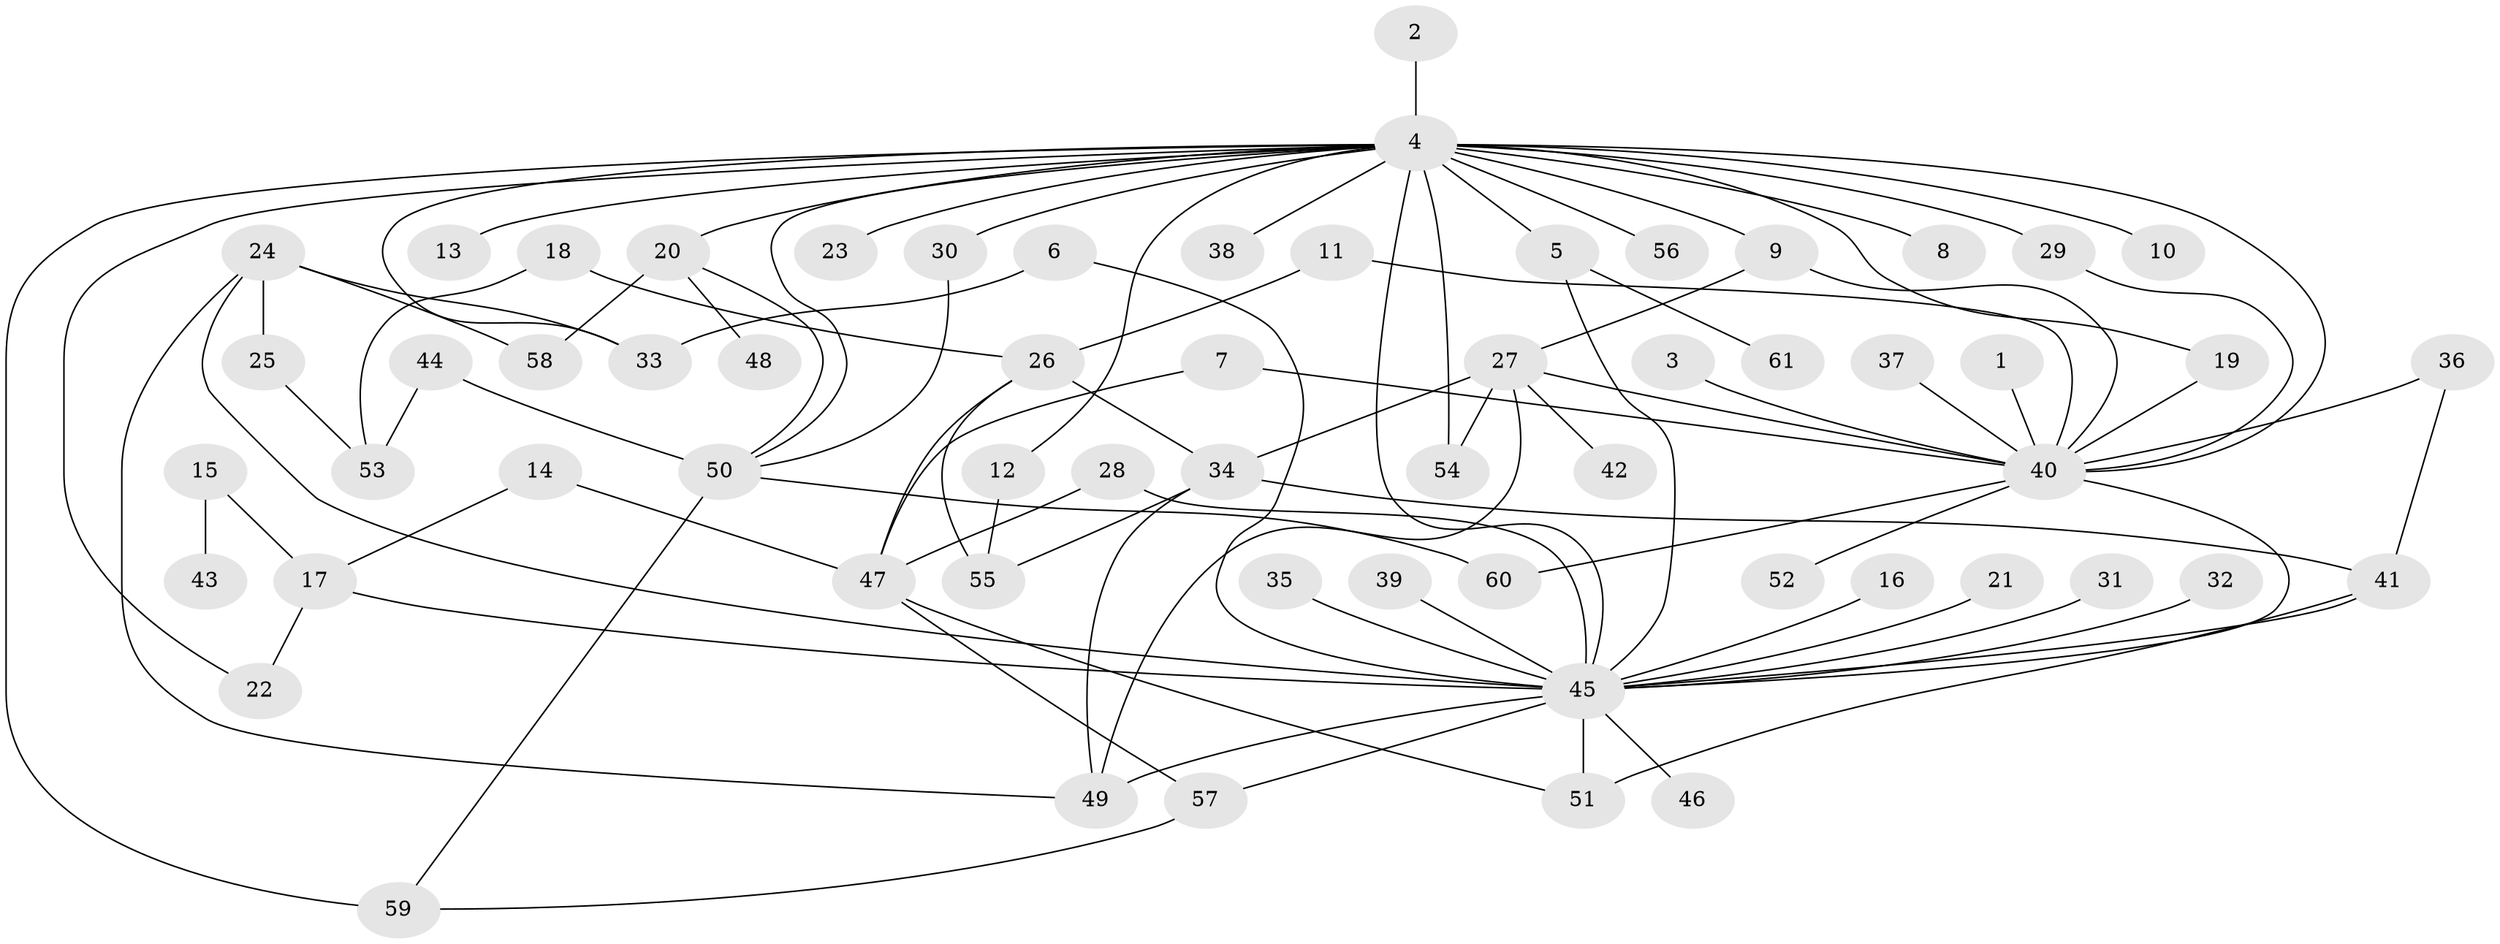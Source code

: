 // original degree distribution, {16: 0.00819672131147541, 23: 0.00819672131147541, 4: 0.05737704918032787, 24: 0.00819672131147541, 1: 0.4180327868852459, 3: 0.1885245901639344, 6: 0.03278688524590164, 5: 0.040983606557377046, 2: 0.23770491803278687}
// Generated by graph-tools (version 1.1) at 2025/01/03/09/25 03:01:42]
// undirected, 61 vertices, 92 edges
graph export_dot {
graph [start="1"]
  node [color=gray90,style=filled];
  1;
  2;
  3;
  4;
  5;
  6;
  7;
  8;
  9;
  10;
  11;
  12;
  13;
  14;
  15;
  16;
  17;
  18;
  19;
  20;
  21;
  22;
  23;
  24;
  25;
  26;
  27;
  28;
  29;
  30;
  31;
  32;
  33;
  34;
  35;
  36;
  37;
  38;
  39;
  40;
  41;
  42;
  43;
  44;
  45;
  46;
  47;
  48;
  49;
  50;
  51;
  52;
  53;
  54;
  55;
  56;
  57;
  58;
  59;
  60;
  61;
  1 -- 40 [weight=1.0];
  2 -- 4 [weight=1.0];
  3 -- 40 [weight=1.0];
  4 -- 5 [weight=1.0];
  4 -- 8 [weight=1.0];
  4 -- 9 [weight=1.0];
  4 -- 10 [weight=1.0];
  4 -- 12 [weight=1.0];
  4 -- 13 [weight=1.0];
  4 -- 19 [weight=1.0];
  4 -- 20 [weight=1.0];
  4 -- 22 [weight=1.0];
  4 -- 23 [weight=1.0];
  4 -- 29 [weight=2.0];
  4 -- 30 [weight=1.0];
  4 -- 33 [weight=1.0];
  4 -- 38 [weight=1.0];
  4 -- 40 [weight=1.0];
  4 -- 45 [weight=1.0];
  4 -- 50 [weight=1.0];
  4 -- 54 [weight=1.0];
  4 -- 56 [weight=1.0];
  4 -- 59 [weight=1.0];
  5 -- 45 [weight=1.0];
  5 -- 61 [weight=1.0];
  6 -- 33 [weight=1.0];
  6 -- 45 [weight=1.0];
  7 -- 40 [weight=1.0];
  7 -- 47 [weight=1.0];
  9 -- 27 [weight=1.0];
  9 -- 40 [weight=1.0];
  11 -- 26 [weight=1.0];
  11 -- 40 [weight=1.0];
  12 -- 55 [weight=1.0];
  14 -- 17 [weight=1.0];
  14 -- 47 [weight=1.0];
  15 -- 17 [weight=1.0];
  15 -- 43 [weight=1.0];
  16 -- 45 [weight=1.0];
  17 -- 22 [weight=1.0];
  17 -- 45 [weight=1.0];
  18 -- 26 [weight=1.0];
  18 -- 53 [weight=1.0];
  19 -- 40 [weight=1.0];
  20 -- 48 [weight=1.0];
  20 -- 50 [weight=1.0];
  20 -- 58 [weight=1.0];
  21 -- 45 [weight=1.0];
  24 -- 25 [weight=1.0];
  24 -- 33 [weight=1.0];
  24 -- 45 [weight=1.0];
  24 -- 49 [weight=1.0];
  24 -- 58 [weight=1.0];
  25 -- 53 [weight=1.0];
  26 -- 34 [weight=1.0];
  26 -- 47 [weight=1.0];
  26 -- 55 [weight=1.0];
  27 -- 34 [weight=1.0];
  27 -- 40 [weight=1.0];
  27 -- 42 [weight=1.0];
  27 -- 49 [weight=1.0];
  27 -- 54 [weight=2.0];
  28 -- 45 [weight=1.0];
  28 -- 47 [weight=1.0];
  29 -- 40 [weight=1.0];
  30 -- 50 [weight=1.0];
  31 -- 45 [weight=1.0];
  32 -- 45 [weight=1.0];
  34 -- 41 [weight=1.0];
  34 -- 49 [weight=1.0];
  34 -- 55 [weight=1.0];
  35 -- 45 [weight=1.0];
  36 -- 40 [weight=1.0];
  36 -- 41 [weight=1.0];
  37 -- 40 [weight=1.0];
  39 -- 45 [weight=1.0];
  40 -- 45 [weight=1.0];
  40 -- 52 [weight=1.0];
  40 -- 60 [weight=1.0];
  41 -- 45 [weight=1.0];
  41 -- 51 [weight=1.0];
  44 -- 50 [weight=1.0];
  44 -- 53 [weight=1.0];
  45 -- 46 [weight=1.0];
  45 -- 49 [weight=2.0];
  45 -- 51 [weight=2.0];
  45 -- 57 [weight=1.0];
  47 -- 51 [weight=1.0];
  47 -- 57 [weight=1.0];
  50 -- 59 [weight=1.0];
  50 -- 60 [weight=1.0];
  57 -- 59 [weight=1.0];
}
